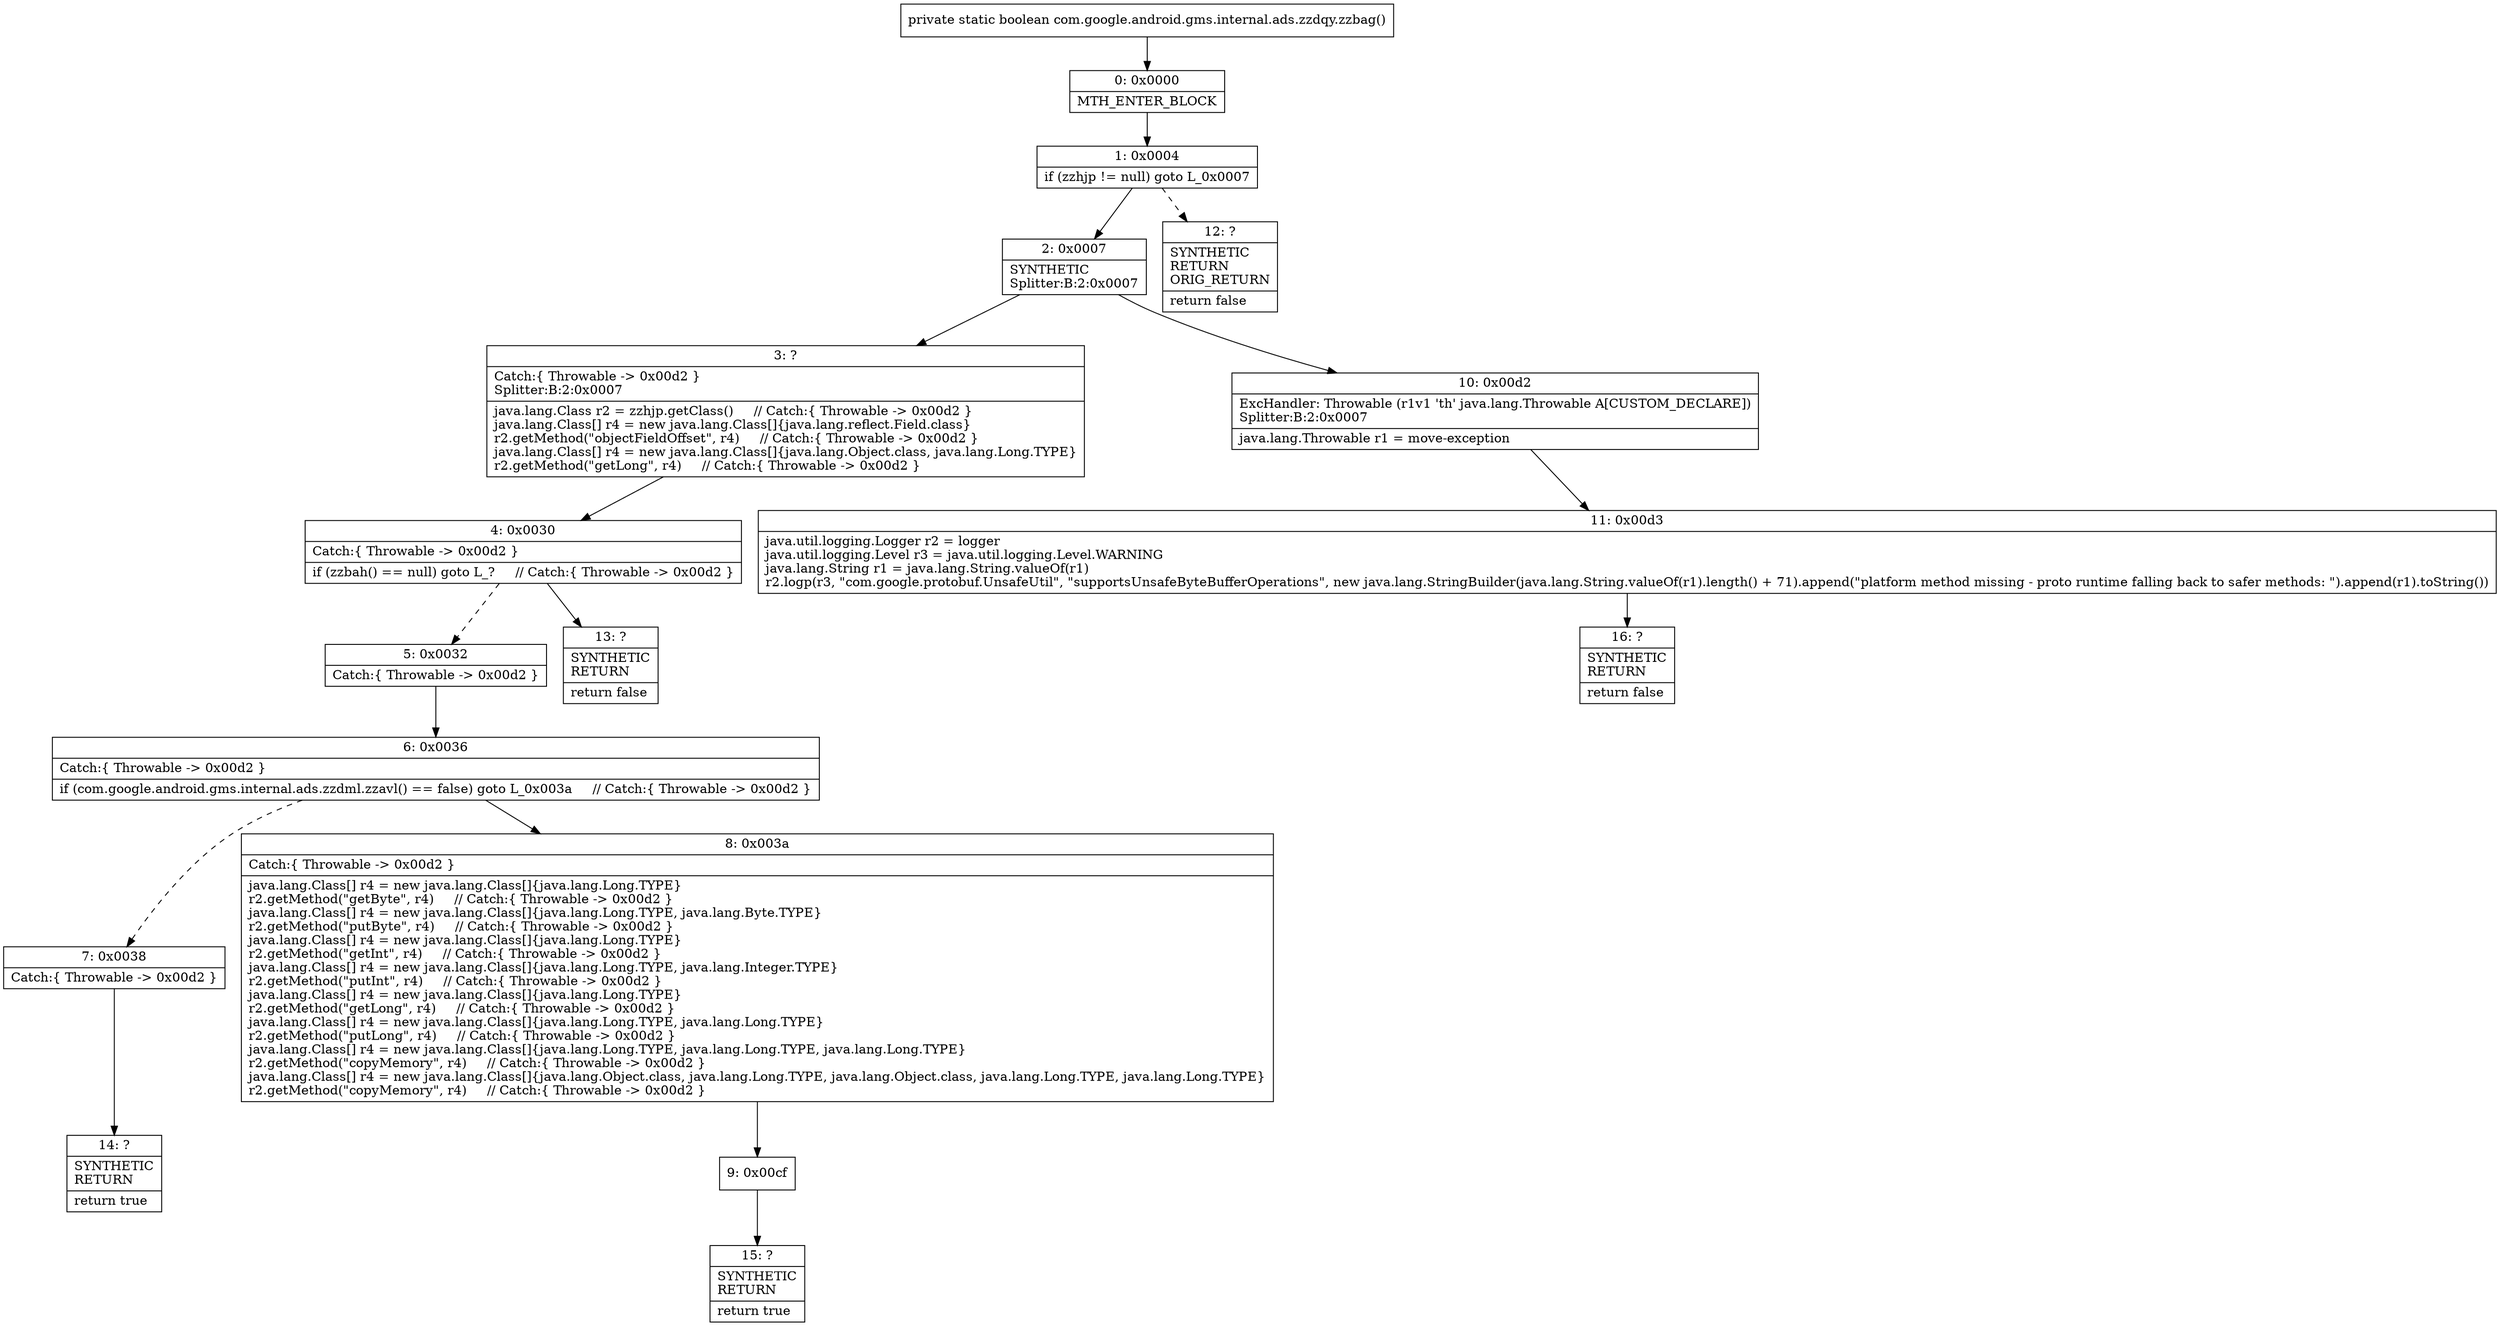 digraph "CFG forcom.google.android.gms.internal.ads.zzdqy.zzbag()Z" {
Node_0 [shape=record,label="{0\:\ 0x0000|MTH_ENTER_BLOCK\l}"];
Node_1 [shape=record,label="{1\:\ 0x0004|if (zzhjp != null) goto L_0x0007\l}"];
Node_2 [shape=record,label="{2\:\ 0x0007|SYNTHETIC\lSplitter:B:2:0x0007\l}"];
Node_3 [shape=record,label="{3\:\ ?|Catch:\{ Throwable \-\> 0x00d2 \}\lSplitter:B:2:0x0007\l|java.lang.Class r2 = zzhjp.getClass()     \/\/ Catch:\{ Throwable \-\> 0x00d2 \}\ljava.lang.Class[] r4 = new java.lang.Class[]\{java.lang.reflect.Field.class\}\lr2.getMethod(\"objectFieldOffset\", r4)     \/\/ Catch:\{ Throwable \-\> 0x00d2 \}\ljava.lang.Class[] r4 = new java.lang.Class[]\{java.lang.Object.class, java.lang.Long.TYPE\}\lr2.getMethod(\"getLong\", r4)     \/\/ Catch:\{ Throwable \-\> 0x00d2 \}\l}"];
Node_4 [shape=record,label="{4\:\ 0x0030|Catch:\{ Throwable \-\> 0x00d2 \}\l|if (zzbah() == null) goto L_?     \/\/ Catch:\{ Throwable \-\> 0x00d2 \}\l}"];
Node_5 [shape=record,label="{5\:\ 0x0032|Catch:\{ Throwable \-\> 0x00d2 \}\l}"];
Node_6 [shape=record,label="{6\:\ 0x0036|Catch:\{ Throwable \-\> 0x00d2 \}\l|if (com.google.android.gms.internal.ads.zzdml.zzavl() == false) goto L_0x003a     \/\/ Catch:\{ Throwable \-\> 0x00d2 \}\l}"];
Node_7 [shape=record,label="{7\:\ 0x0038|Catch:\{ Throwable \-\> 0x00d2 \}\l}"];
Node_8 [shape=record,label="{8\:\ 0x003a|Catch:\{ Throwable \-\> 0x00d2 \}\l|java.lang.Class[] r4 = new java.lang.Class[]\{java.lang.Long.TYPE\}\lr2.getMethod(\"getByte\", r4)     \/\/ Catch:\{ Throwable \-\> 0x00d2 \}\ljava.lang.Class[] r4 = new java.lang.Class[]\{java.lang.Long.TYPE, java.lang.Byte.TYPE\}\lr2.getMethod(\"putByte\", r4)     \/\/ Catch:\{ Throwable \-\> 0x00d2 \}\ljava.lang.Class[] r4 = new java.lang.Class[]\{java.lang.Long.TYPE\}\lr2.getMethod(\"getInt\", r4)     \/\/ Catch:\{ Throwable \-\> 0x00d2 \}\ljava.lang.Class[] r4 = new java.lang.Class[]\{java.lang.Long.TYPE, java.lang.Integer.TYPE\}\lr2.getMethod(\"putInt\", r4)     \/\/ Catch:\{ Throwable \-\> 0x00d2 \}\ljava.lang.Class[] r4 = new java.lang.Class[]\{java.lang.Long.TYPE\}\lr2.getMethod(\"getLong\", r4)     \/\/ Catch:\{ Throwable \-\> 0x00d2 \}\ljava.lang.Class[] r4 = new java.lang.Class[]\{java.lang.Long.TYPE, java.lang.Long.TYPE\}\lr2.getMethod(\"putLong\", r4)     \/\/ Catch:\{ Throwable \-\> 0x00d2 \}\ljava.lang.Class[] r4 = new java.lang.Class[]\{java.lang.Long.TYPE, java.lang.Long.TYPE, java.lang.Long.TYPE\}\lr2.getMethod(\"copyMemory\", r4)     \/\/ Catch:\{ Throwable \-\> 0x00d2 \}\ljava.lang.Class[] r4 = new java.lang.Class[]\{java.lang.Object.class, java.lang.Long.TYPE, java.lang.Object.class, java.lang.Long.TYPE, java.lang.Long.TYPE\}\lr2.getMethod(\"copyMemory\", r4)     \/\/ Catch:\{ Throwable \-\> 0x00d2 \}\l}"];
Node_9 [shape=record,label="{9\:\ 0x00cf}"];
Node_10 [shape=record,label="{10\:\ 0x00d2|ExcHandler: Throwable (r1v1 'th' java.lang.Throwable A[CUSTOM_DECLARE])\lSplitter:B:2:0x0007\l|java.lang.Throwable r1 = move\-exception\l}"];
Node_11 [shape=record,label="{11\:\ 0x00d3|java.util.logging.Logger r2 = logger\ljava.util.logging.Level r3 = java.util.logging.Level.WARNING\ljava.lang.String r1 = java.lang.String.valueOf(r1)\lr2.logp(r3, \"com.google.protobuf.UnsafeUtil\", \"supportsUnsafeByteBufferOperations\", new java.lang.StringBuilder(java.lang.String.valueOf(r1).length() + 71).append(\"platform method missing \- proto runtime falling back to safer methods: \").append(r1).toString())\l}"];
Node_12 [shape=record,label="{12\:\ ?|SYNTHETIC\lRETURN\lORIG_RETURN\l|return false\l}"];
Node_13 [shape=record,label="{13\:\ ?|SYNTHETIC\lRETURN\l|return false\l}"];
Node_14 [shape=record,label="{14\:\ ?|SYNTHETIC\lRETURN\l|return true\l}"];
Node_15 [shape=record,label="{15\:\ ?|SYNTHETIC\lRETURN\l|return true\l}"];
Node_16 [shape=record,label="{16\:\ ?|SYNTHETIC\lRETURN\l|return false\l}"];
MethodNode[shape=record,label="{private static boolean com.google.android.gms.internal.ads.zzdqy.zzbag() }"];
MethodNode -> Node_0;
Node_0 -> Node_1;
Node_1 -> Node_2;
Node_1 -> Node_12[style=dashed];
Node_2 -> Node_3;
Node_2 -> Node_10;
Node_3 -> Node_4;
Node_4 -> Node_5[style=dashed];
Node_4 -> Node_13;
Node_5 -> Node_6;
Node_6 -> Node_7[style=dashed];
Node_6 -> Node_8;
Node_7 -> Node_14;
Node_8 -> Node_9;
Node_9 -> Node_15;
Node_10 -> Node_11;
Node_11 -> Node_16;
}

